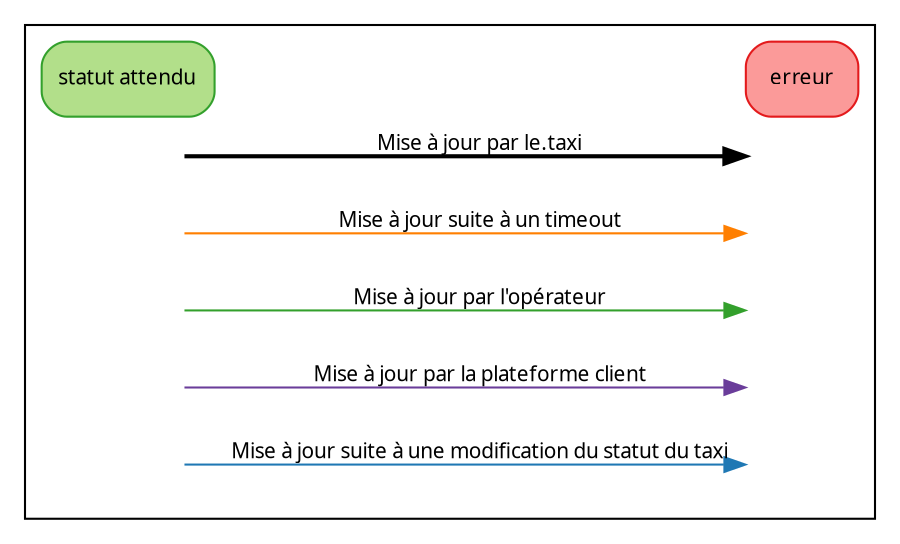 digraph {
    rankdir=LR;
    nodesep=0;
    ranksep=0;
    node [shape=box,style="rounded,filled",fontname=sans,fontsize=10,colorscheme=paired10];
    edge [fontname=sans,fontsize=10,colorscheme=paired10];
    subgraph cluster {
        expected [color=4,fillcolor=3,label="statut attendu"];
        error [color=6,fillcolor=5,label="erreur"];
        expected -> error [style=invis];
        node [style=invis];
        a -> b [style=bold,label="Mise à jour par le.taxi"];
        c -> d [color=8,label="Mise à jour suite à un timeout"];
        e -> f [color=4,label="Mise à jour par l'opérateur"];
        g -> h [color=10,label="Mise à jour par la plateforme client"];
        i -> j [color=2, label="Mise à jour suite à une modification du statut du taxi"];
  }
}
